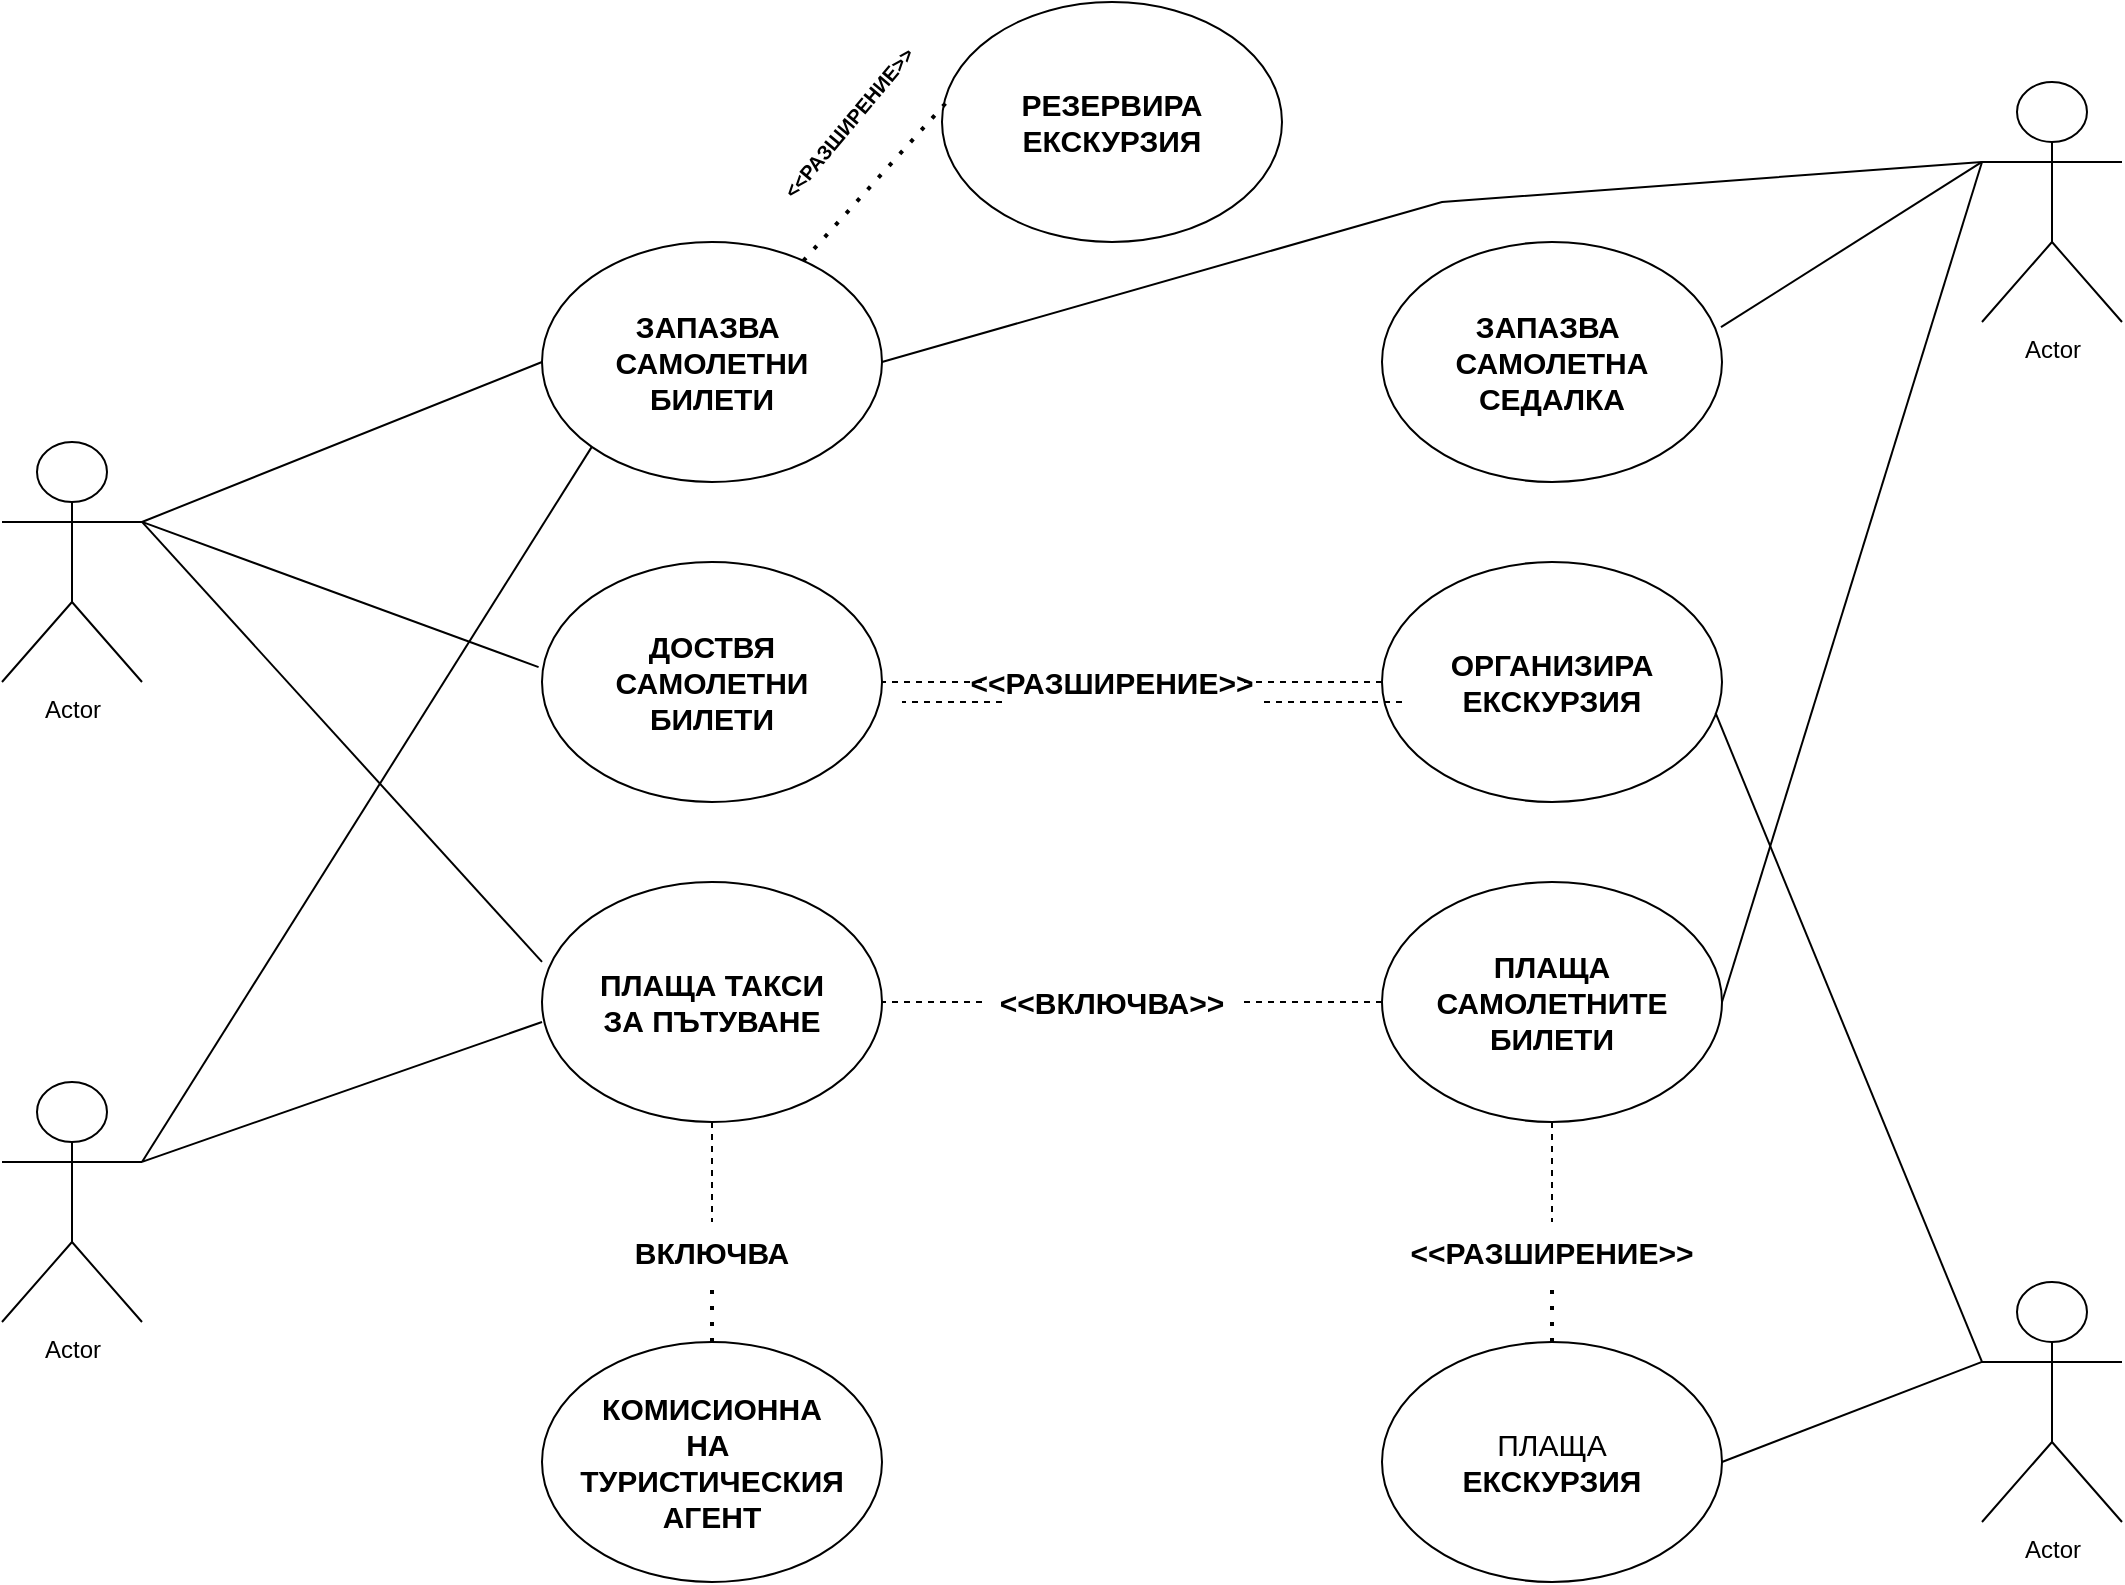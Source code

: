 <mxfile version="23.1.0" type="github">
  <diagram name="Page-1" id="e7e014a7-5840-1c2e-5031-d8a46d1fe8dd">
    <mxGraphModel dx="2049" dy="1106" grid="1" gridSize="10" guides="1" tooltips="1" connect="1" arrows="1" fold="1" page="1" pageScale="1" pageWidth="1169" pageHeight="826" background="none" math="0" shadow="0">
      <root>
        <mxCell id="0" />
        <mxCell id="1" parent="0" />
        <mxCell id="0oIfZHjB5Skr0mhJ2RFA-51" value="Actor" style="shape=umlActor;verticalLabelPosition=bottom;verticalAlign=top;html=1;outlineConnect=0;" vertex="1" parent="1">
          <mxGeometry x="30" y="230" width="70" height="120" as="geometry" />
        </mxCell>
        <mxCell id="0oIfZHjB5Skr0mhJ2RFA-53" value="Actor" style="shape=umlActor;verticalLabelPosition=bottom;verticalAlign=top;html=1;outlineConnect=0;" vertex="1" parent="1">
          <mxGeometry x="30" y="550" width="70" height="120" as="geometry" />
        </mxCell>
        <mxCell id="0oIfZHjB5Skr0mhJ2RFA-54" value="&lt;div style=&quot;font-size: 15px;&quot;&gt;&lt;b&gt;&lt;font style=&quot;font-size: 15px;&quot;&gt;ЗАПАЗВА&amp;nbsp;&lt;/font&gt;&lt;/b&gt;&lt;/div&gt;&lt;div style=&quot;font-size: 15px;&quot;&gt;&lt;b&gt;&lt;font style=&quot;font-size: 15px;&quot;&gt;САМОЛЕТНИ&lt;/font&gt;&lt;/b&gt;&lt;/div&gt;&lt;div style=&quot;font-size: 15px;&quot;&gt;&lt;b&gt;&lt;font style=&quot;font-size: 15px;&quot;&gt;БИЛЕТИ&lt;/font&gt;&lt;/b&gt;&lt;br&gt;&lt;/div&gt;" style="ellipse;whiteSpace=wrap;html=1;" vertex="1" parent="1">
          <mxGeometry x="300" y="130" width="170" height="120" as="geometry" />
        </mxCell>
        <mxCell id="0oIfZHjB5Skr0mhJ2RFA-55" value="&lt;div style=&quot;font-size: 15px;&quot;&gt;&lt;b&gt;&lt;font style=&quot;font-size: 15px;&quot;&gt;ДОСТВЯ&lt;/font&gt;&lt;/b&gt;&lt;/div&gt;&lt;div style=&quot;font-size: 15px;&quot;&gt;&lt;b&gt;&lt;font style=&quot;font-size: 15px;&quot;&gt;САМОЛЕТНИ&lt;/font&gt;&lt;/b&gt;&lt;/div&gt;&lt;b&gt;&lt;font style=&quot;font-size: 15px;&quot;&gt;БИЛЕТИ&lt;/font&gt;&lt;/b&gt;" style="ellipse;whiteSpace=wrap;html=1;" vertex="1" parent="1">
          <mxGeometry x="300" y="290" width="170" height="120" as="geometry" />
        </mxCell>
        <mxCell id="0oIfZHjB5Skr0mhJ2RFA-56" value="&lt;div style=&quot;font-size: 15px;&quot;&gt;&lt;b&gt;&lt;font style=&quot;font-size: 15px;&quot;&gt;ПЛАЩА ТАКСИ&lt;/font&gt;&lt;/b&gt;&lt;/div&gt;&lt;div style=&quot;font-size: 15px;&quot;&gt;&lt;b&gt;&lt;font style=&quot;font-size: 15px;&quot;&gt;ЗА ПЪТУВАНЕ&lt;/font&gt;&lt;/b&gt;&lt;br&gt;&lt;/div&gt;" style="ellipse;whiteSpace=wrap;html=1;" vertex="1" parent="1">
          <mxGeometry x="300" y="450" width="170" height="120" as="geometry" />
        </mxCell>
        <mxCell id="0oIfZHjB5Skr0mhJ2RFA-57" value="&lt;div style=&quot;font-size: 15px;&quot;&gt;&lt;font style=&quot;font-size: 15px;&quot;&gt;&lt;b&gt;КОМИСИОННА&lt;/b&gt;&lt;/font&gt;&lt;/div&gt;&lt;div style=&quot;font-size: 15px;&quot;&gt;&lt;font style=&quot;font-size: 15px;&quot;&gt;&lt;b&gt;НА&amp;nbsp;&lt;/b&gt;&lt;/font&gt;&lt;/div&gt;&lt;div style=&quot;font-size: 15px;&quot;&gt;&lt;font style=&quot;font-size: 15px;&quot;&gt;&lt;b&gt;ТУРИСТИЧЕСКИЯ&lt;/b&gt;&lt;/font&gt;&lt;/div&gt;&lt;div style=&quot;font-size: 15px;&quot;&gt;&lt;font style=&quot;font-size: 15px;&quot;&gt;&lt;b&gt;АГЕНТ&lt;/b&gt;&lt;/font&gt;&lt;br&gt;&lt;/div&gt;" style="ellipse;whiteSpace=wrap;html=1;align=center;" vertex="1" parent="1">
          <mxGeometry x="300" y="680" width="170" height="120" as="geometry" />
        </mxCell>
        <mxCell id="0oIfZHjB5Skr0mhJ2RFA-63" value="" style="endArrow=none;html=1;rounded=0;entryX=0;entryY=0.5;entryDx=0;entryDy=0;" edge="1" parent="1" target="0oIfZHjB5Skr0mhJ2RFA-54">
          <mxGeometry width="50" height="50" relative="1" as="geometry">
            <mxPoint x="100" y="270" as="sourcePoint" />
            <mxPoint x="210" y="260" as="targetPoint" />
          </mxGeometry>
        </mxCell>
        <mxCell id="0oIfZHjB5Skr0mhJ2RFA-65" value="" style="endArrow=none;html=1;rounded=0;exitX=1;exitY=0.333;exitDx=0;exitDy=0;exitPerimeter=0;entryX=-0.01;entryY=0.438;entryDx=0;entryDy=0;entryPerimeter=0;" edge="1" parent="1" source="0oIfZHjB5Skr0mhJ2RFA-51" target="0oIfZHjB5Skr0mhJ2RFA-55">
          <mxGeometry width="50" height="50" relative="1" as="geometry">
            <mxPoint x="540" y="480" as="sourcePoint" />
            <mxPoint x="590" y="430" as="targetPoint" />
          </mxGeometry>
        </mxCell>
        <mxCell id="0oIfZHjB5Skr0mhJ2RFA-66" value="" style="endArrow=none;html=1;rounded=0;exitX=1;exitY=0.333;exitDx=0;exitDy=0;exitPerimeter=0;entryX=0;entryY=0.333;entryDx=0;entryDy=0;entryPerimeter=0;" edge="1" parent="1" source="0oIfZHjB5Skr0mhJ2RFA-51" target="0oIfZHjB5Skr0mhJ2RFA-56">
          <mxGeometry width="50" height="50" relative="1" as="geometry">
            <mxPoint x="540" y="480" as="sourcePoint" />
            <mxPoint x="590" y="430" as="targetPoint" />
          </mxGeometry>
        </mxCell>
        <mxCell id="0oIfZHjB5Skr0mhJ2RFA-67" value="" style="endArrow=none;html=1;rounded=0;exitX=1;exitY=0.333;exitDx=0;exitDy=0;exitPerimeter=0;entryX=0;entryY=1;entryDx=0;entryDy=0;" edge="1" parent="1" source="0oIfZHjB5Skr0mhJ2RFA-53" target="0oIfZHjB5Skr0mhJ2RFA-54">
          <mxGeometry width="50" height="50" relative="1" as="geometry">
            <mxPoint x="540" y="480" as="sourcePoint" />
            <mxPoint x="590" y="430" as="targetPoint" />
          </mxGeometry>
        </mxCell>
        <mxCell id="0oIfZHjB5Skr0mhJ2RFA-68" value="" style="endArrow=none;html=1;rounded=0;exitX=1;exitY=0.333;exitDx=0;exitDy=0;exitPerimeter=0;" edge="1" parent="1" source="0oIfZHjB5Skr0mhJ2RFA-53">
          <mxGeometry width="50" height="50" relative="1" as="geometry">
            <mxPoint x="540" y="480" as="sourcePoint" />
            <mxPoint x="300" y="520" as="targetPoint" />
          </mxGeometry>
        </mxCell>
        <mxCell id="0oIfZHjB5Skr0mhJ2RFA-69" value="" style="endArrow=none;dashed=1;html=1;rounded=0;exitX=0.5;exitY=1;exitDx=0;exitDy=0;" edge="1" parent="1" source="0oIfZHjB5Skr0mhJ2RFA-56">
          <mxGeometry width="50" height="50" relative="1" as="geometry">
            <mxPoint x="540" y="480" as="sourcePoint" />
            <mxPoint x="385" y="620" as="targetPoint" />
          </mxGeometry>
        </mxCell>
        <mxCell id="0oIfZHjB5Skr0mhJ2RFA-71" value="&lt;b style=&quot;font-size: 15px;&quot;&gt;ВКЛЮЧВА&lt;/b&gt;" style="text;html=1;strokeColor=none;fillColor=none;align=center;verticalAlign=middle;whiteSpace=wrap;rounded=0;" vertex="1" parent="1">
          <mxGeometry x="355" y="620" width="60" height="30" as="geometry" />
        </mxCell>
        <mxCell id="0oIfZHjB5Skr0mhJ2RFA-72" value="" style="endArrow=none;dashed=1;html=1;dashPattern=1 3;strokeWidth=2;rounded=0;exitX=0.5;exitY=0;exitDx=0;exitDy=0;entryX=0.5;entryY=1;entryDx=0;entryDy=0;" edge="1" parent="1" source="0oIfZHjB5Skr0mhJ2RFA-57" target="0oIfZHjB5Skr0mhJ2RFA-71">
          <mxGeometry width="50" height="50" relative="1" as="geometry">
            <mxPoint x="540" y="480" as="sourcePoint" />
            <mxPoint x="590" y="430" as="targetPoint" />
          </mxGeometry>
        </mxCell>
        <mxCell id="0oIfZHjB5Skr0mhJ2RFA-74" value="&lt;div style=&quot;font-size: 15px;&quot;&gt;&lt;b&gt;&lt;font style=&quot;font-size: 15px;&quot;&gt;РЕЗЕРВИРА&lt;/font&gt;&lt;/b&gt;&lt;/div&gt;&lt;div style=&quot;font-size: 15px;&quot;&gt;&lt;b&gt;&lt;font style=&quot;font-size: 15px;&quot;&gt;EКСКУРЗИЯ&lt;/font&gt;&lt;br&gt;&lt;/b&gt;&lt;/div&gt;" style="ellipse;whiteSpace=wrap;html=1;" vertex="1" parent="1">
          <mxGeometry x="500" y="10" width="170" height="120" as="geometry" />
        </mxCell>
        <mxCell id="0oIfZHjB5Skr0mhJ2RFA-75" value="&lt;div style=&quot;font-size: 15px;&quot;&gt;&lt;b&gt;&lt;font style=&quot;font-size: 15px;&quot;&gt;ЗАПАЗВА&amp;nbsp;&lt;/font&gt;&lt;/b&gt;&lt;/div&gt;&lt;div style=&quot;font-size: 15px;&quot;&gt;&lt;b&gt;&lt;font style=&quot;font-size: 15px;&quot;&gt;САМОЛЕТНА&lt;/font&gt;&lt;/b&gt;&lt;/div&gt;&lt;div style=&quot;font-size: 15px;&quot;&gt;&lt;b&gt;&lt;font style=&quot;font-size: 15px;&quot;&gt;СЕДАЛКА&lt;br&gt;&lt;/font&gt;&lt;/b&gt;&lt;/div&gt;" style="ellipse;whiteSpace=wrap;html=1;" vertex="1" parent="1">
          <mxGeometry x="720" y="130" width="170" height="120" as="geometry" />
        </mxCell>
        <mxCell id="0oIfZHjB5Skr0mhJ2RFA-76" value="&lt;div style=&quot;font-size: 15px;&quot;&gt;&lt;b&gt;&lt;font style=&quot;font-size: 15px;&quot;&gt;ОРГАНИЗИРА&lt;/font&gt;&lt;/b&gt;&lt;/div&gt;&lt;div style=&quot;font-size: 15px;&quot;&gt;&lt;b&gt;ЕКСКУРЗИЯ&lt;/b&gt;&lt;br&gt;&lt;/div&gt;" style="ellipse;whiteSpace=wrap;html=1;" vertex="1" parent="1">
          <mxGeometry x="720" y="290" width="170" height="120" as="geometry" />
        </mxCell>
        <mxCell id="0oIfZHjB5Skr0mhJ2RFA-77" value="&lt;div style=&quot;font-size: 15px;&quot;&gt;&lt;b&gt;&lt;font style=&quot;font-size: 15px;&quot;&gt;ПЛАЩА САМОЛЕТНИТЕ&lt;/font&gt;&lt;/b&gt;&lt;/div&gt;&lt;div style=&quot;font-size: 15px;&quot;&gt;&lt;b&gt;БИЛЕТИ&lt;/b&gt;&lt;br&gt;&lt;/div&gt;" style="ellipse;whiteSpace=wrap;html=1;" vertex="1" parent="1">
          <mxGeometry x="720" y="450" width="170" height="120" as="geometry" />
        </mxCell>
        <mxCell id="0oIfZHjB5Skr0mhJ2RFA-78" value="&lt;div style=&quot;font-size: 15px;&quot;&gt;&lt;font style=&quot;font-size: 15px;&quot;&gt;ПЛАЩА&lt;/font&gt;&lt;/div&gt;&lt;div style=&quot;font-size: 15px;&quot;&gt;&lt;font style=&quot;font-size: 15px;&quot;&gt;&lt;b&gt;ЕКСКУРЗИЯ&lt;/b&gt;&lt;/font&gt;&lt;/div&gt;" style="ellipse;whiteSpace=wrap;html=1;align=center;" vertex="1" parent="1">
          <mxGeometry x="720" y="680" width="170" height="120" as="geometry" />
        </mxCell>
        <mxCell id="0oIfZHjB5Skr0mhJ2RFA-79" value="" style="endArrow=none;dashed=1;html=1;rounded=0;exitX=0.5;exitY=1;exitDx=0;exitDy=0;" edge="1" parent="1" source="0oIfZHjB5Skr0mhJ2RFA-77">
          <mxGeometry width="50" height="50" relative="1" as="geometry">
            <mxPoint x="960" y="480" as="sourcePoint" />
            <mxPoint x="805" y="620" as="targetPoint" />
          </mxGeometry>
        </mxCell>
        <mxCell id="0oIfZHjB5Skr0mhJ2RFA-80" value="&lt;font size=&quot;1&quot;&gt;&lt;b style=&quot;font-size: 15px;&quot;&gt;&amp;lt;&amp;lt;РАЗШИРЕНИЕ&amp;gt;&amp;gt;&lt;/b&gt;&lt;/font&gt;" style="text;html=1;strokeColor=none;fillColor=none;align=center;verticalAlign=middle;whiteSpace=wrap;rounded=0;" vertex="1" parent="1">
          <mxGeometry x="775" y="620" width="60" height="30" as="geometry" />
        </mxCell>
        <mxCell id="0oIfZHjB5Skr0mhJ2RFA-81" value="" style="endArrow=none;dashed=1;html=1;dashPattern=1 3;strokeWidth=2;rounded=0;exitX=0.5;exitY=0;exitDx=0;exitDy=0;entryX=0.5;entryY=1;entryDx=0;entryDy=0;" edge="1" parent="1" source="0oIfZHjB5Skr0mhJ2RFA-78" target="0oIfZHjB5Skr0mhJ2RFA-80">
          <mxGeometry width="50" height="50" relative="1" as="geometry">
            <mxPoint x="960" y="480" as="sourcePoint" />
            <mxPoint x="1010" y="430" as="targetPoint" />
          </mxGeometry>
        </mxCell>
        <mxCell id="0oIfZHjB5Skr0mhJ2RFA-82" value="Actor" style="shape=umlActor;verticalLabelPosition=bottom;verticalAlign=top;html=1;outlineConnect=0;" vertex="1" parent="1">
          <mxGeometry x="1020" y="650" width="70" height="120" as="geometry" />
        </mxCell>
        <mxCell id="0oIfZHjB5Skr0mhJ2RFA-83" value="Actor" style="shape=umlActor;verticalLabelPosition=bottom;verticalAlign=top;html=1;outlineConnect=0;" vertex="1" parent="1">
          <mxGeometry x="1020" y="50" width="70" height="120" as="geometry" />
        </mxCell>
        <mxCell id="0oIfZHjB5Skr0mhJ2RFA-84" value="&lt;font size=&quot;1&quot;&gt;&lt;b style=&quot;font-size: 15px;&quot;&gt;&amp;lt;&amp;lt;РАЗШИРЕНИЕ&amp;gt;&amp;gt;&lt;/b&gt;&lt;/font&gt;" style="text;html=1;strokeColor=none;fillColor=none;align=center;verticalAlign=middle;whiteSpace=wrap;rounded=0;" vertex="1" parent="1">
          <mxGeometry x="555" y="335" width="60" height="30" as="geometry" />
        </mxCell>
        <mxCell id="0oIfZHjB5Skr0mhJ2RFA-87" value="" style="endArrow=none;dashed=1;html=1;rounded=0;entryX=1;entryY=0.5;entryDx=0;entryDy=0;" edge="1" parent="1" target="0oIfZHjB5Skr0mhJ2RFA-55">
          <mxGeometry width="50" height="50" relative="1" as="geometry">
            <mxPoint x="520" y="350" as="sourcePoint" />
            <mxPoint x="395" y="630" as="targetPoint" />
          </mxGeometry>
        </mxCell>
        <mxCell id="0oIfZHjB5Skr0mhJ2RFA-88" value="" style="endArrow=none;dashed=1;html=1;rounded=0;exitX=0;exitY=0.5;exitDx=0;exitDy=0;" edge="1" parent="1" source="0oIfZHjB5Skr0mhJ2RFA-76">
          <mxGeometry width="50" height="50" relative="1" as="geometry">
            <mxPoint x="530" y="360" as="sourcePoint" />
            <mxPoint x="650" y="350" as="targetPoint" />
            <Array as="points">
              <mxPoint x="680" y="350" />
            </Array>
          </mxGeometry>
        </mxCell>
        <mxCell id="0oIfZHjB5Skr0mhJ2RFA-89" value="&lt;font size=&quot;1&quot;&gt;&lt;b style=&quot;font-size: 15px;&quot;&gt;&amp;lt;&amp;lt;ВКЛЮЧВА&amp;gt;&amp;gt;&lt;/b&gt;&lt;/font&gt;" style="text;html=1;strokeColor=none;fillColor=none;align=center;verticalAlign=middle;whiteSpace=wrap;rounded=0;" vertex="1" parent="1">
          <mxGeometry x="555" y="495" width="60" height="30" as="geometry" />
        </mxCell>
        <mxCell id="0oIfZHjB5Skr0mhJ2RFA-90" value="" style="endArrow=none;dashed=1;html=1;rounded=0;entryX=1;entryY=0.5;entryDx=0;entryDy=0;" edge="1" parent="1">
          <mxGeometry width="50" height="50" relative="1" as="geometry">
            <mxPoint x="520" y="510" as="sourcePoint" />
            <mxPoint x="470" y="510" as="targetPoint" />
          </mxGeometry>
        </mxCell>
        <mxCell id="0oIfZHjB5Skr0mhJ2RFA-91" value="" style="endArrow=none;dashed=1;html=1;rounded=0;exitX=0;exitY=0.5;exitDx=0;exitDy=0;" edge="1" parent="1">
          <mxGeometry width="50" height="50" relative="1" as="geometry">
            <mxPoint x="720" y="510" as="sourcePoint" />
            <mxPoint x="650" y="510" as="targetPoint" />
            <Array as="points">
              <mxPoint x="680" y="510" />
            </Array>
          </mxGeometry>
        </mxCell>
        <mxCell id="0oIfZHjB5Skr0mhJ2RFA-101" value="&lt;font size=&quot;1&quot;&gt;&lt;b&gt;&amp;lt;&amp;lt;РАЗШИРЕНИЕ&amp;gt;&amp;gt;&lt;/b&gt;&lt;/font&gt;" style="text;html=1;strokeColor=none;fillColor=none;align=center;verticalAlign=middle;whiteSpace=wrap;rounded=0;rotation=-50;" vertex="1" parent="1">
          <mxGeometry x="413.24" y="49.84" width="80" height="40" as="geometry" />
        </mxCell>
        <mxCell id="0oIfZHjB5Skr0mhJ2RFA-102" value="" style="endArrow=none;dashed=1;html=1;rounded=0;entryX=1;entryY=0.5;entryDx=0;entryDy=0;" edge="1" parent="1">
          <mxGeometry width="50" height="50" relative="1" as="geometry">
            <mxPoint x="530" y="360" as="sourcePoint" />
            <mxPoint x="480" y="360" as="targetPoint" />
          </mxGeometry>
        </mxCell>
        <mxCell id="0oIfZHjB5Skr0mhJ2RFA-103" value="" style="endArrow=none;dashed=1;html=1;rounded=0;exitX=0;exitY=0.5;exitDx=0;exitDy=0;" edge="1" parent="1">
          <mxGeometry width="50" height="50" relative="1" as="geometry">
            <mxPoint x="730" y="360" as="sourcePoint" />
            <mxPoint x="660" y="360" as="targetPoint" />
            <Array as="points">
              <mxPoint x="690" y="360" />
            </Array>
          </mxGeometry>
        </mxCell>
        <mxCell id="0oIfZHjB5Skr0mhJ2RFA-105" value="" style="endArrow=none;dashed=1;html=1;dashPattern=1 3;strokeWidth=2;rounded=0;entryX=0.031;entryY=0.39;entryDx=0;entryDy=0;entryPerimeter=0;" edge="1" parent="1" source="0oIfZHjB5Skr0mhJ2RFA-54" target="0oIfZHjB5Skr0mhJ2RFA-74">
          <mxGeometry width="50" height="50" relative="1" as="geometry">
            <mxPoint x="470" y="530" as="sourcePoint" />
            <mxPoint x="520" y="480" as="targetPoint" />
          </mxGeometry>
        </mxCell>
        <mxCell id="0oIfZHjB5Skr0mhJ2RFA-109" value="" style="endArrow=none;html=1;rounded=0;entryX=0;entryY=0.333;entryDx=0;entryDy=0;entryPerimeter=0;exitX=0.997;exitY=0.355;exitDx=0;exitDy=0;exitPerimeter=0;" edge="1" parent="1" source="0oIfZHjB5Skr0mhJ2RFA-75" target="0oIfZHjB5Skr0mhJ2RFA-83">
          <mxGeometry width="50" height="50" relative="1" as="geometry">
            <mxPoint x="900" y="170" as="sourcePoint" />
            <mxPoint x="520" y="520" as="targetPoint" />
          </mxGeometry>
        </mxCell>
        <mxCell id="0oIfZHjB5Skr0mhJ2RFA-110" value="" style="endArrow=none;html=1;rounded=0;exitX=0;exitY=0.333;exitDx=0;exitDy=0;exitPerimeter=0;entryX=1;entryY=0.5;entryDx=0;entryDy=0;" edge="1" parent="1" source="0oIfZHjB5Skr0mhJ2RFA-82" target="0oIfZHjB5Skr0mhJ2RFA-78">
          <mxGeometry width="50" height="50" relative="1" as="geometry">
            <mxPoint x="470" y="570" as="sourcePoint" />
            <mxPoint x="900" y="730" as="targetPoint" />
          </mxGeometry>
        </mxCell>
        <mxCell id="0oIfZHjB5Skr0mhJ2RFA-112" value="" style="endArrow=none;html=1;rounded=0;exitX=1;exitY=0.5;exitDx=0;exitDy=0;" edge="1" parent="1" source="0oIfZHjB5Skr0mhJ2RFA-54">
          <mxGeometry width="50" height="50" relative="1" as="geometry">
            <mxPoint x="470" y="570" as="sourcePoint" />
            <mxPoint x="1020" y="90" as="targetPoint" />
            <Array as="points">
              <mxPoint x="750" y="110" />
            </Array>
          </mxGeometry>
        </mxCell>
        <mxCell id="0oIfZHjB5Skr0mhJ2RFA-113" value="" style="endArrow=none;html=1;rounded=0;exitX=1;exitY=0.5;exitDx=0;exitDy=0;" edge="1" parent="1" source="0oIfZHjB5Skr0mhJ2RFA-77">
          <mxGeometry width="50" height="50" relative="1" as="geometry">
            <mxPoint x="470" y="570" as="sourcePoint" />
            <mxPoint x="1020" y="90" as="targetPoint" />
          </mxGeometry>
        </mxCell>
        <mxCell id="0oIfZHjB5Skr0mhJ2RFA-114" value="" style="endArrow=none;html=1;rounded=0;exitX=0;exitY=0.333;exitDx=0;exitDy=0;exitPerimeter=0;entryX=0.981;entryY=0.629;entryDx=0;entryDy=0;entryPerimeter=0;" edge="1" parent="1" source="0oIfZHjB5Skr0mhJ2RFA-82" target="0oIfZHjB5Skr0mhJ2RFA-76">
          <mxGeometry width="50" height="50" relative="1" as="geometry">
            <mxPoint x="470" y="570" as="sourcePoint" />
            <mxPoint x="520" y="520" as="targetPoint" />
          </mxGeometry>
        </mxCell>
      </root>
    </mxGraphModel>
  </diagram>
</mxfile>
